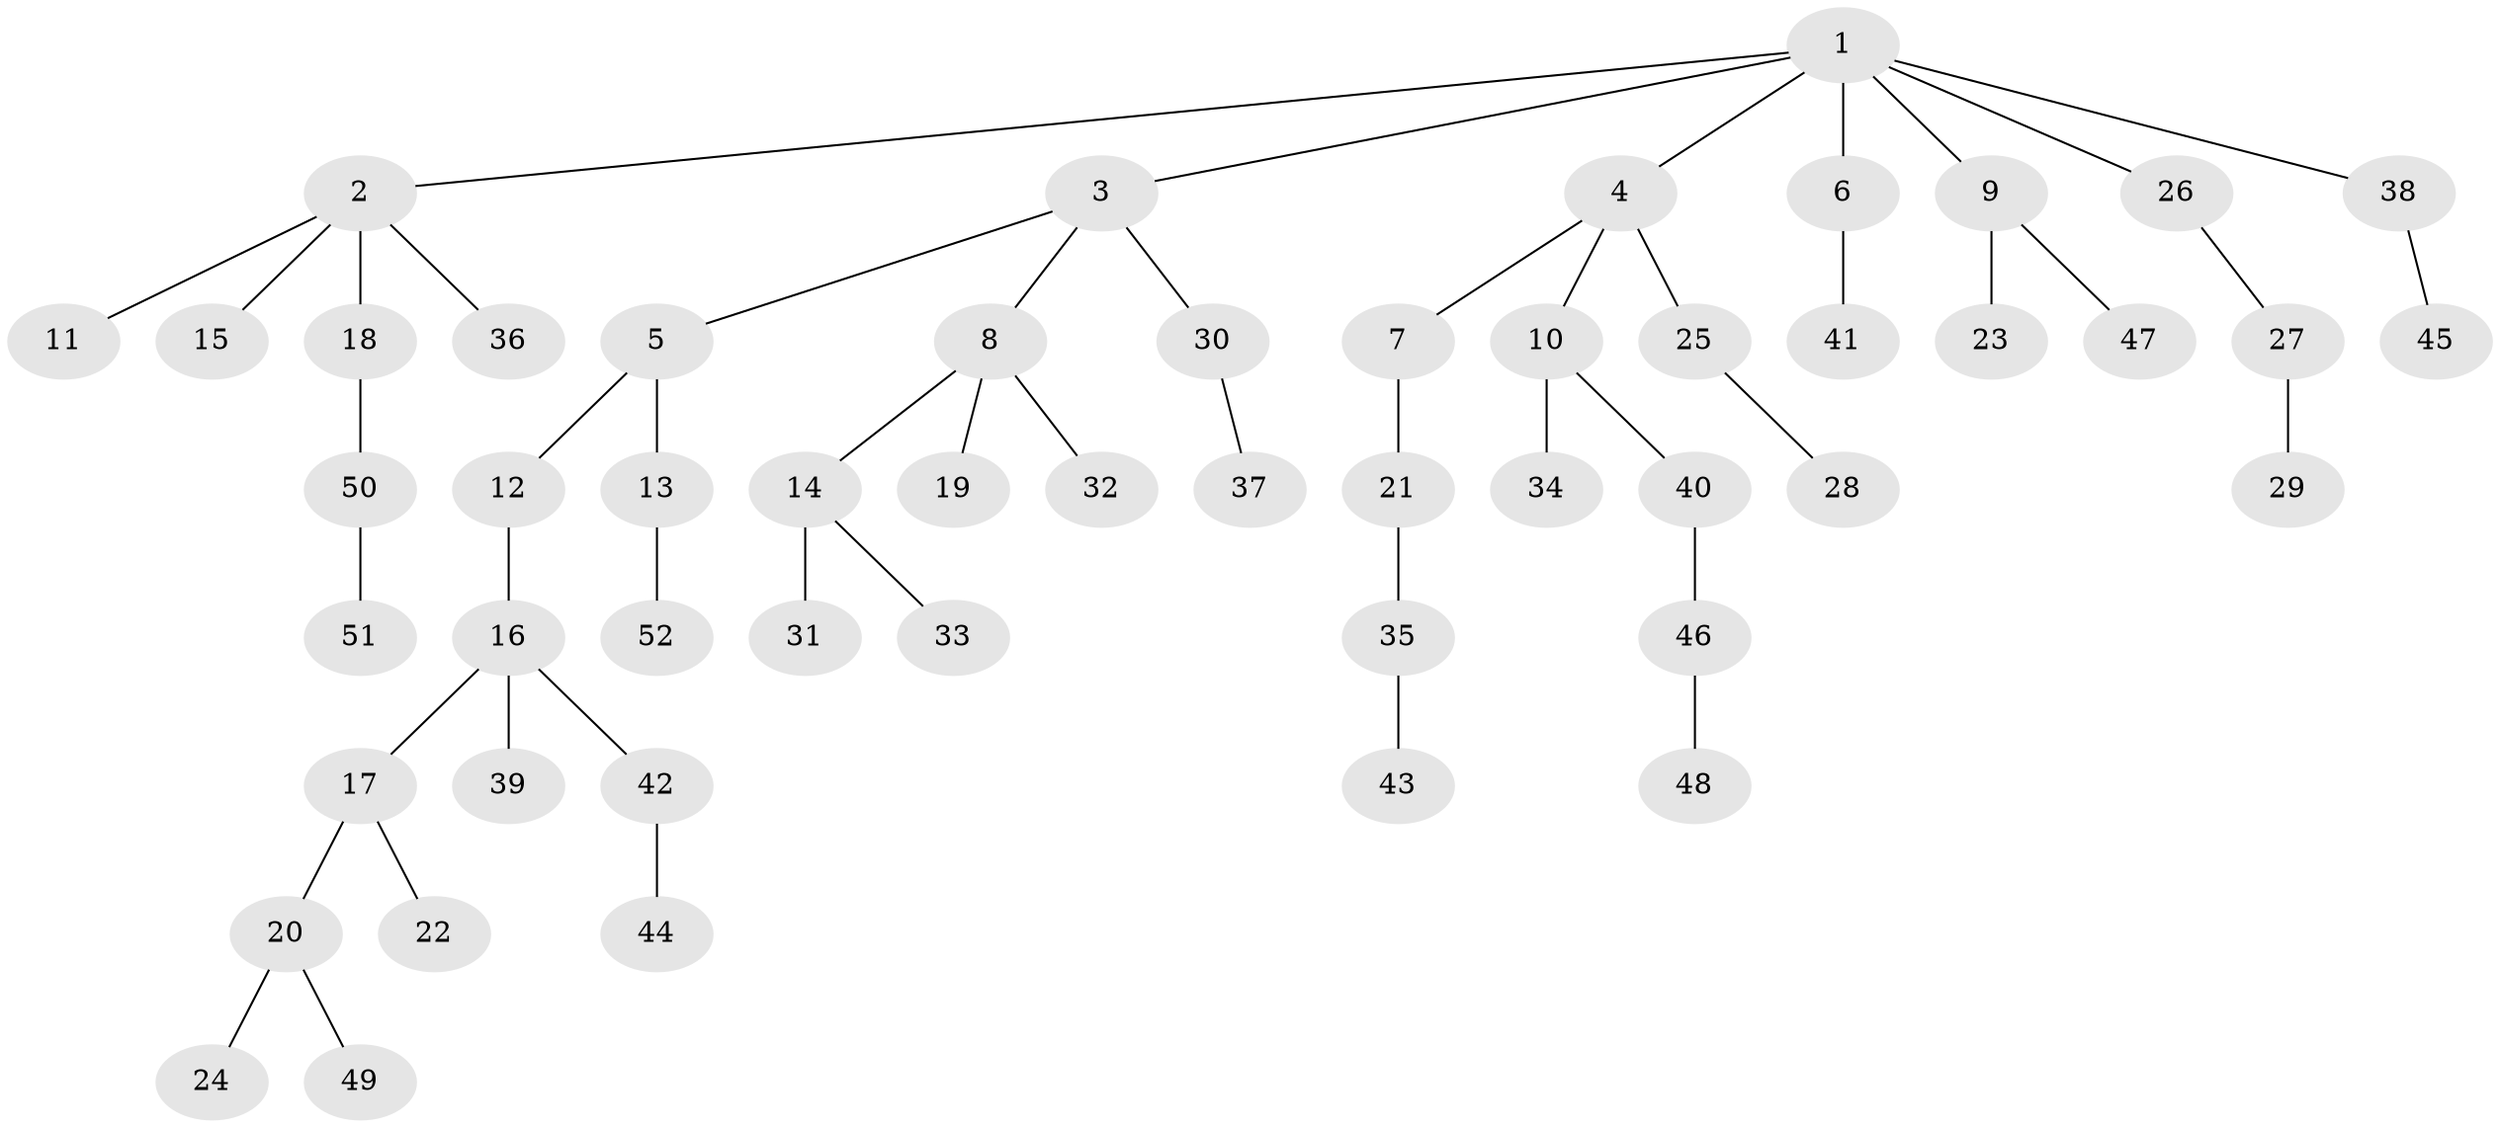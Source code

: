 // Generated by graph-tools (version 1.1) at 2025/37/03/09/25 02:37:09]
// undirected, 52 vertices, 51 edges
graph export_dot {
graph [start="1"]
  node [color=gray90,style=filled];
  1;
  2;
  3;
  4;
  5;
  6;
  7;
  8;
  9;
  10;
  11;
  12;
  13;
  14;
  15;
  16;
  17;
  18;
  19;
  20;
  21;
  22;
  23;
  24;
  25;
  26;
  27;
  28;
  29;
  30;
  31;
  32;
  33;
  34;
  35;
  36;
  37;
  38;
  39;
  40;
  41;
  42;
  43;
  44;
  45;
  46;
  47;
  48;
  49;
  50;
  51;
  52;
  1 -- 2;
  1 -- 3;
  1 -- 4;
  1 -- 6;
  1 -- 9;
  1 -- 26;
  1 -- 38;
  2 -- 11;
  2 -- 15;
  2 -- 18;
  2 -- 36;
  3 -- 5;
  3 -- 8;
  3 -- 30;
  4 -- 7;
  4 -- 10;
  4 -- 25;
  5 -- 12;
  5 -- 13;
  6 -- 41;
  7 -- 21;
  8 -- 14;
  8 -- 19;
  8 -- 32;
  9 -- 23;
  9 -- 47;
  10 -- 34;
  10 -- 40;
  12 -- 16;
  13 -- 52;
  14 -- 31;
  14 -- 33;
  16 -- 17;
  16 -- 39;
  16 -- 42;
  17 -- 20;
  17 -- 22;
  18 -- 50;
  20 -- 24;
  20 -- 49;
  21 -- 35;
  25 -- 28;
  26 -- 27;
  27 -- 29;
  30 -- 37;
  35 -- 43;
  38 -- 45;
  40 -- 46;
  42 -- 44;
  46 -- 48;
  50 -- 51;
}
